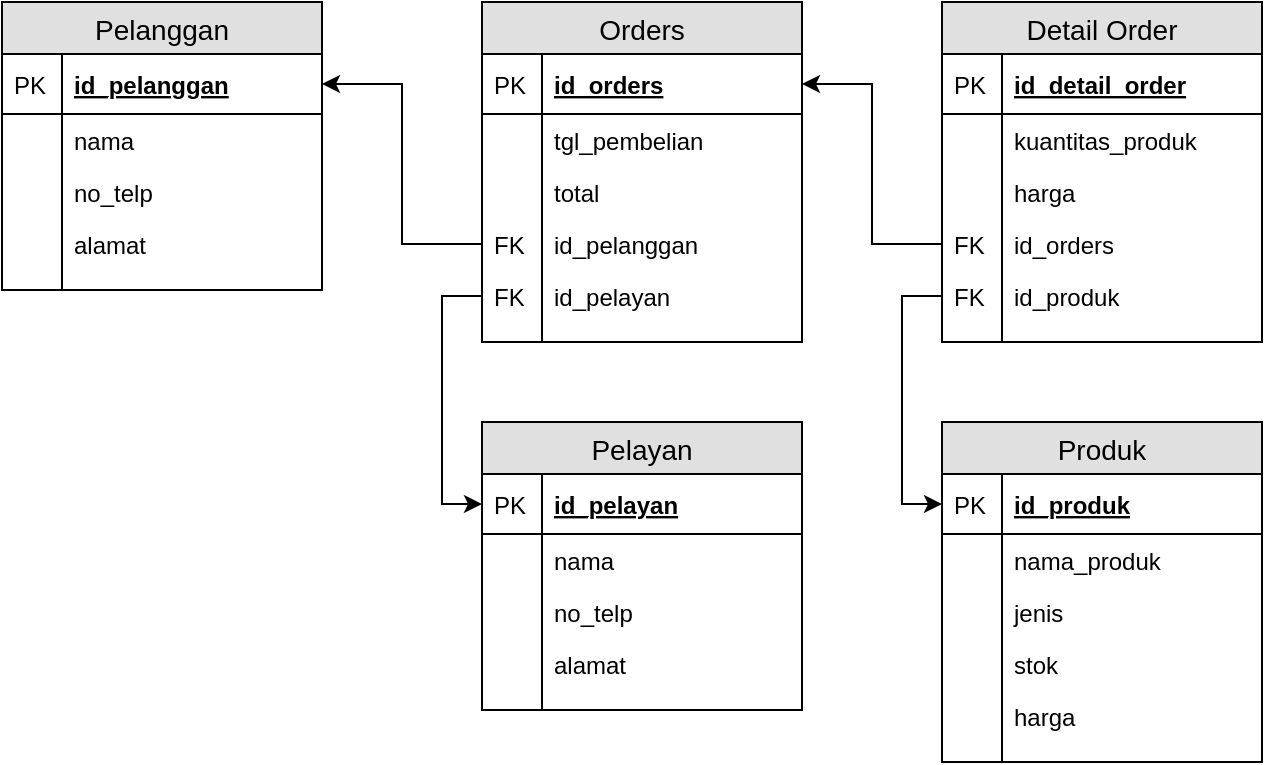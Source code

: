 <mxfile version="12.4.3" type="device" pages="1"><diagram id="r-20l6BwlZdozl5D6j7r" name="Page-1"><mxGraphModel dx="868" dy="411" grid="1" gridSize="10" guides="1" tooltips="1" connect="1" arrows="1" fold="1" page="1" pageScale="1" pageWidth="827" pageHeight="1169" math="0" shadow="0"><root><mxCell id="0"/><mxCell id="1" parent="0"/><mxCell id="B1uhL6iw2P01neQDUyFr-1" value="Pelanggan" style="swimlane;fontStyle=0;childLayout=stackLayout;horizontal=1;startSize=26;fillColor=#e0e0e0;horizontalStack=0;resizeParent=1;resizeParentMax=0;resizeLast=0;collapsible=1;marginBottom=0;swimlaneFillColor=#ffffff;align=center;fontSize=14;" parent="1" vertex="1"><mxGeometry x="150" y="160" width="160" height="144" as="geometry"/></mxCell><mxCell id="B1uhL6iw2P01neQDUyFr-2" value="id_pelanggan" style="shape=partialRectangle;top=0;left=0;right=0;bottom=1;align=left;verticalAlign=middle;fillColor=none;spacingLeft=34;spacingRight=4;overflow=hidden;rotatable=0;points=[[0,0.5],[1,0.5]];portConstraint=eastwest;dropTarget=0;fontStyle=5;fontSize=12;" parent="B1uhL6iw2P01neQDUyFr-1" vertex="1"><mxGeometry y="26" width="160" height="30" as="geometry"/></mxCell><mxCell id="B1uhL6iw2P01neQDUyFr-3" value="PK" style="shape=partialRectangle;top=0;left=0;bottom=0;fillColor=none;align=left;verticalAlign=middle;spacingLeft=4;spacingRight=4;overflow=hidden;rotatable=0;points=[];portConstraint=eastwest;part=1;fontSize=12;" parent="B1uhL6iw2P01neQDUyFr-2" vertex="1" connectable="0"><mxGeometry width="30" height="30" as="geometry"/></mxCell><mxCell id="B1uhL6iw2P01neQDUyFr-4" value="nama" style="shape=partialRectangle;top=0;left=0;right=0;bottom=0;align=left;verticalAlign=top;fillColor=none;spacingLeft=34;spacingRight=4;overflow=hidden;rotatable=0;points=[[0,0.5],[1,0.5]];portConstraint=eastwest;dropTarget=0;fontSize=12;" parent="B1uhL6iw2P01neQDUyFr-1" vertex="1"><mxGeometry y="56" width="160" height="26" as="geometry"/></mxCell><mxCell id="B1uhL6iw2P01neQDUyFr-5" value="" style="shape=partialRectangle;top=0;left=0;bottom=0;fillColor=none;align=left;verticalAlign=top;spacingLeft=4;spacingRight=4;overflow=hidden;rotatable=0;points=[];portConstraint=eastwest;part=1;fontSize=12;" parent="B1uhL6iw2P01neQDUyFr-4" vertex="1" connectable="0"><mxGeometry width="30" height="26" as="geometry"/></mxCell><mxCell id="B1uhL6iw2P01neQDUyFr-6" value="no_telp" style="shape=partialRectangle;top=0;left=0;right=0;bottom=0;align=left;verticalAlign=top;fillColor=none;spacingLeft=34;spacingRight=4;overflow=hidden;rotatable=0;points=[[0,0.5],[1,0.5]];portConstraint=eastwest;dropTarget=0;fontSize=12;" parent="B1uhL6iw2P01neQDUyFr-1" vertex="1"><mxGeometry y="82" width="160" height="26" as="geometry"/></mxCell><mxCell id="B1uhL6iw2P01neQDUyFr-7" value="" style="shape=partialRectangle;top=0;left=0;bottom=0;fillColor=none;align=left;verticalAlign=top;spacingLeft=4;spacingRight=4;overflow=hidden;rotatable=0;points=[];portConstraint=eastwest;part=1;fontSize=12;" parent="B1uhL6iw2P01neQDUyFr-6" vertex="1" connectable="0"><mxGeometry width="30" height="26" as="geometry"/></mxCell><mxCell id="B1uhL6iw2P01neQDUyFr-8" value="alamat" style="shape=partialRectangle;top=0;left=0;right=0;bottom=0;align=left;verticalAlign=top;fillColor=none;spacingLeft=34;spacingRight=4;overflow=hidden;rotatable=0;points=[[0,0.5],[1,0.5]];portConstraint=eastwest;dropTarget=0;fontSize=12;" parent="B1uhL6iw2P01neQDUyFr-1" vertex="1"><mxGeometry y="108" width="160" height="26" as="geometry"/></mxCell><mxCell id="B1uhL6iw2P01neQDUyFr-9" value="" style="shape=partialRectangle;top=0;left=0;bottom=0;fillColor=none;align=left;verticalAlign=top;spacingLeft=4;spacingRight=4;overflow=hidden;rotatable=0;points=[];portConstraint=eastwest;part=1;fontSize=12;" parent="B1uhL6iw2P01neQDUyFr-8" vertex="1" connectable="0"><mxGeometry width="30" height="26" as="geometry"/></mxCell><mxCell id="B1uhL6iw2P01neQDUyFr-10" value="" style="shape=partialRectangle;top=0;left=0;right=0;bottom=0;align=left;verticalAlign=top;fillColor=none;spacingLeft=34;spacingRight=4;overflow=hidden;rotatable=0;points=[[0,0.5],[1,0.5]];portConstraint=eastwest;dropTarget=0;fontSize=12;" parent="B1uhL6iw2P01neQDUyFr-1" vertex="1"><mxGeometry y="134" width="160" height="10" as="geometry"/></mxCell><mxCell id="B1uhL6iw2P01neQDUyFr-11" value="" style="shape=partialRectangle;top=0;left=0;bottom=0;fillColor=none;align=left;verticalAlign=top;spacingLeft=4;spacingRight=4;overflow=hidden;rotatable=0;points=[];portConstraint=eastwest;part=1;fontSize=12;" parent="B1uhL6iw2P01neQDUyFr-10" vertex="1" connectable="0"><mxGeometry width="30" height="10" as="geometry"/></mxCell><mxCell id="B1uhL6iw2P01neQDUyFr-13" value="Orders" style="swimlane;fontStyle=0;childLayout=stackLayout;horizontal=1;startSize=26;fillColor=#e0e0e0;horizontalStack=0;resizeParent=1;resizeParentMax=0;resizeLast=0;collapsible=1;marginBottom=0;swimlaneFillColor=#ffffff;align=center;fontSize=14;" parent="1" vertex="1"><mxGeometry x="390" y="160" width="160" height="170" as="geometry"><mxRectangle x="390" y="160" width="70" height="26" as="alternateBounds"/></mxGeometry></mxCell><mxCell id="B1uhL6iw2P01neQDUyFr-14" value="id_orders" style="shape=partialRectangle;top=0;left=0;right=0;bottom=1;align=left;verticalAlign=middle;fillColor=none;spacingLeft=34;spacingRight=4;overflow=hidden;rotatable=0;points=[[0,0.5],[1,0.5]];portConstraint=eastwest;dropTarget=0;fontStyle=5;fontSize=12;" parent="B1uhL6iw2P01neQDUyFr-13" vertex="1"><mxGeometry y="26" width="160" height="30" as="geometry"/></mxCell><mxCell id="B1uhL6iw2P01neQDUyFr-15" value="PK" style="shape=partialRectangle;top=0;left=0;bottom=0;fillColor=none;align=left;verticalAlign=middle;spacingLeft=4;spacingRight=4;overflow=hidden;rotatable=0;points=[];portConstraint=eastwest;part=1;fontSize=12;" parent="B1uhL6iw2P01neQDUyFr-14" vertex="1" connectable="0"><mxGeometry width="30" height="30" as="geometry"/></mxCell><mxCell id="B1uhL6iw2P01neQDUyFr-16" value="tgl_pembelian" style="shape=partialRectangle;top=0;left=0;right=0;bottom=0;align=left;verticalAlign=top;fillColor=none;spacingLeft=34;spacingRight=4;overflow=hidden;rotatable=0;points=[[0,0.5],[1,0.5]];portConstraint=eastwest;dropTarget=0;fontSize=12;" parent="B1uhL6iw2P01neQDUyFr-13" vertex="1"><mxGeometry y="56" width="160" height="26" as="geometry"/></mxCell><mxCell id="B1uhL6iw2P01neQDUyFr-17" value="" style="shape=partialRectangle;top=0;left=0;bottom=0;fillColor=none;align=left;verticalAlign=top;spacingLeft=4;spacingRight=4;overflow=hidden;rotatable=0;points=[];portConstraint=eastwest;part=1;fontSize=12;" parent="B1uhL6iw2P01neQDUyFr-16" vertex="1" connectable="0"><mxGeometry width="30" height="26" as="geometry"/></mxCell><mxCell id="B1uhL6iw2P01neQDUyFr-18" value="total" style="shape=partialRectangle;top=0;left=0;right=0;bottom=0;align=left;verticalAlign=top;fillColor=none;spacingLeft=34;spacingRight=4;overflow=hidden;rotatable=0;points=[[0,0.5],[1,0.5]];portConstraint=eastwest;dropTarget=0;fontSize=12;" parent="B1uhL6iw2P01neQDUyFr-13" vertex="1"><mxGeometry y="82" width="160" height="26" as="geometry"/></mxCell><mxCell id="B1uhL6iw2P01neQDUyFr-19" value="" style="shape=partialRectangle;top=0;left=0;bottom=0;fillColor=none;align=left;verticalAlign=top;spacingLeft=4;spacingRight=4;overflow=hidden;rotatable=0;points=[];portConstraint=eastwest;part=1;fontSize=12;" parent="B1uhL6iw2P01neQDUyFr-18" vertex="1" connectable="0"><mxGeometry width="30" height="26" as="geometry"/></mxCell><mxCell id="B1uhL6iw2P01neQDUyFr-26" value="id_pelanggan" style="shape=partialRectangle;top=0;left=0;right=0;bottom=0;align=left;verticalAlign=top;fillColor=none;spacingLeft=34;spacingRight=4;overflow=hidden;rotatable=0;points=[[0,0.5],[1,0.5]];portConstraint=eastwest;dropTarget=0;fontSize=12;" parent="B1uhL6iw2P01neQDUyFr-13" vertex="1"><mxGeometry y="108" width="160" height="26" as="geometry"/></mxCell><mxCell id="B1uhL6iw2P01neQDUyFr-27" value="FK" style="shape=partialRectangle;top=0;left=0;bottom=0;fillColor=none;align=left;verticalAlign=top;spacingLeft=4;spacingRight=4;overflow=hidden;rotatable=0;points=[];portConstraint=eastwest;part=1;fontSize=12;" parent="B1uhL6iw2P01neQDUyFr-26" vertex="1" connectable="0"><mxGeometry width="30" height="26" as="geometry"/></mxCell><mxCell id="B1uhL6iw2P01neQDUyFr-24" value="id_pelayan" style="shape=partialRectangle;top=0;left=0;right=0;bottom=0;align=left;verticalAlign=top;fillColor=none;spacingLeft=34;spacingRight=4;overflow=hidden;rotatable=0;points=[[0,0.5],[1,0.5]];portConstraint=eastwest;dropTarget=0;fontSize=12;" parent="B1uhL6iw2P01neQDUyFr-13" vertex="1"><mxGeometry y="134" width="160" height="26" as="geometry"/></mxCell><mxCell id="B1uhL6iw2P01neQDUyFr-25" value="FK" style="shape=partialRectangle;top=0;left=0;bottom=0;fillColor=none;align=left;verticalAlign=top;spacingLeft=4;spacingRight=4;overflow=hidden;rotatable=0;points=[];portConstraint=eastwest;part=1;fontSize=12;" parent="B1uhL6iw2P01neQDUyFr-24" vertex="1" connectable="0"><mxGeometry width="30" height="26" as="geometry"/></mxCell><mxCell id="B1uhL6iw2P01neQDUyFr-22" value="" style="shape=partialRectangle;top=0;left=0;right=0;bottom=0;align=left;verticalAlign=top;fillColor=none;spacingLeft=34;spacingRight=4;overflow=hidden;rotatable=0;points=[[0,0.5],[1,0.5]];portConstraint=eastwest;dropTarget=0;fontSize=12;" parent="B1uhL6iw2P01neQDUyFr-13" vertex="1"><mxGeometry y="160" width="160" height="10" as="geometry"/></mxCell><mxCell id="B1uhL6iw2P01neQDUyFr-23" value="" style="shape=partialRectangle;top=0;left=0;bottom=0;fillColor=none;align=left;verticalAlign=top;spacingLeft=4;spacingRight=4;overflow=hidden;rotatable=0;points=[];portConstraint=eastwest;part=1;fontSize=12;" parent="B1uhL6iw2P01neQDUyFr-22" vertex="1" connectable="0"><mxGeometry width="30" height="10" as="geometry"/></mxCell><mxCell id="B1uhL6iw2P01neQDUyFr-28" value="Pelayan" style="swimlane;fontStyle=0;childLayout=stackLayout;horizontal=1;startSize=26;fillColor=#e0e0e0;horizontalStack=0;resizeParent=1;resizeParentMax=0;resizeLast=0;collapsible=1;marginBottom=0;swimlaneFillColor=#ffffff;align=center;fontSize=14;" parent="1" vertex="1"><mxGeometry x="390" y="370" width="160" height="144" as="geometry"/></mxCell><mxCell id="B1uhL6iw2P01neQDUyFr-29" value="id_pelayan" style="shape=partialRectangle;top=0;left=0;right=0;bottom=1;align=left;verticalAlign=middle;fillColor=none;spacingLeft=34;spacingRight=4;overflow=hidden;rotatable=0;points=[[0,0.5],[1,0.5]];portConstraint=eastwest;dropTarget=0;fontStyle=5;fontSize=12;" parent="B1uhL6iw2P01neQDUyFr-28" vertex="1"><mxGeometry y="26" width="160" height="30" as="geometry"/></mxCell><mxCell id="B1uhL6iw2P01neQDUyFr-30" value="PK" style="shape=partialRectangle;top=0;left=0;bottom=0;fillColor=none;align=left;verticalAlign=middle;spacingLeft=4;spacingRight=4;overflow=hidden;rotatable=0;points=[];portConstraint=eastwest;part=1;fontSize=12;" parent="B1uhL6iw2P01neQDUyFr-29" vertex="1" connectable="0"><mxGeometry width="30" height="30" as="geometry"/></mxCell><mxCell id="B1uhL6iw2P01neQDUyFr-31" value="nama" style="shape=partialRectangle;top=0;left=0;right=0;bottom=0;align=left;verticalAlign=top;fillColor=none;spacingLeft=34;spacingRight=4;overflow=hidden;rotatable=0;points=[[0,0.5],[1,0.5]];portConstraint=eastwest;dropTarget=0;fontSize=12;" parent="B1uhL6iw2P01neQDUyFr-28" vertex="1"><mxGeometry y="56" width="160" height="26" as="geometry"/></mxCell><mxCell id="B1uhL6iw2P01neQDUyFr-32" value="" style="shape=partialRectangle;top=0;left=0;bottom=0;fillColor=none;align=left;verticalAlign=top;spacingLeft=4;spacingRight=4;overflow=hidden;rotatable=0;points=[];portConstraint=eastwest;part=1;fontSize=12;" parent="B1uhL6iw2P01neQDUyFr-31" vertex="1" connectable="0"><mxGeometry width="30" height="26" as="geometry"/></mxCell><mxCell id="B1uhL6iw2P01neQDUyFr-33" value="no_telp" style="shape=partialRectangle;top=0;left=0;right=0;bottom=0;align=left;verticalAlign=top;fillColor=none;spacingLeft=34;spacingRight=4;overflow=hidden;rotatable=0;points=[[0,0.5],[1,0.5]];portConstraint=eastwest;dropTarget=0;fontSize=12;" parent="B1uhL6iw2P01neQDUyFr-28" vertex="1"><mxGeometry y="82" width="160" height="26" as="geometry"/></mxCell><mxCell id="B1uhL6iw2P01neQDUyFr-34" value="" style="shape=partialRectangle;top=0;left=0;bottom=0;fillColor=none;align=left;verticalAlign=top;spacingLeft=4;spacingRight=4;overflow=hidden;rotatable=0;points=[];portConstraint=eastwest;part=1;fontSize=12;" parent="B1uhL6iw2P01neQDUyFr-33" vertex="1" connectable="0"><mxGeometry width="30" height="26" as="geometry"/></mxCell><mxCell id="B1uhL6iw2P01neQDUyFr-35" value="alamat" style="shape=partialRectangle;top=0;left=0;right=0;bottom=0;align=left;verticalAlign=top;fillColor=none;spacingLeft=34;spacingRight=4;overflow=hidden;rotatable=0;points=[[0,0.5],[1,0.5]];portConstraint=eastwest;dropTarget=0;fontSize=12;" parent="B1uhL6iw2P01neQDUyFr-28" vertex="1"><mxGeometry y="108" width="160" height="26" as="geometry"/></mxCell><mxCell id="B1uhL6iw2P01neQDUyFr-36" value="" style="shape=partialRectangle;top=0;left=0;bottom=0;fillColor=none;align=left;verticalAlign=top;spacingLeft=4;spacingRight=4;overflow=hidden;rotatable=0;points=[];portConstraint=eastwest;part=1;fontSize=12;" parent="B1uhL6iw2P01neQDUyFr-35" vertex="1" connectable="0"><mxGeometry width="30" height="26" as="geometry"/></mxCell><mxCell id="B1uhL6iw2P01neQDUyFr-37" value="" style="shape=partialRectangle;top=0;left=0;right=0;bottom=0;align=left;verticalAlign=top;fillColor=none;spacingLeft=34;spacingRight=4;overflow=hidden;rotatable=0;points=[[0,0.5],[1,0.5]];portConstraint=eastwest;dropTarget=0;fontSize=12;" parent="B1uhL6iw2P01neQDUyFr-28" vertex="1"><mxGeometry y="134" width="160" height="10" as="geometry"/></mxCell><mxCell id="B1uhL6iw2P01neQDUyFr-38" value="" style="shape=partialRectangle;top=0;left=0;bottom=0;fillColor=none;align=left;verticalAlign=top;spacingLeft=4;spacingRight=4;overflow=hidden;rotatable=0;points=[];portConstraint=eastwest;part=1;fontSize=12;" parent="B1uhL6iw2P01neQDUyFr-37" vertex="1" connectable="0"><mxGeometry width="30" height="10" as="geometry"/></mxCell><mxCell id="B1uhL6iw2P01neQDUyFr-39" value="Produk" style="swimlane;fontStyle=0;childLayout=stackLayout;horizontal=1;startSize=26;fillColor=#e0e0e0;horizontalStack=0;resizeParent=1;resizeParentMax=0;resizeLast=0;collapsible=1;marginBottom=0;swimlaneFillColor=#ffffff;align=center;fontSize=14;" parent="1" vertex="1"><mxGeometry x="620" y="370" width="160" height="170" as="geometry"/></mxCell><mxCell id="B1uhL6iw2P01neQDUyFr-40" value="id_produk" style="shape=partialRectangle;top=0;left=0;right=0;bottom=1;align=left;verticalAlign=middle;fillColor=none;spacingLeft=34;spacingRight=4;overflow=hidden;rotatable=0;points=[[0,0.5],[1,0.5]];portConstraint=eastwest;dropTarget=0;fontStyle=5;fontSize=12;" parent="B1uhL6iw2P01neQDUyFr-39" vertex="1"><mxGeometry y="26" width="160" height="30" as="geometry"/></mxCell><mxCell id="B1uhL6iw2P01neQDUyFr-41" value="PK" style="shape=partialRectangle;top=0;left=0;bottom=0;fillColor=none;align=left;verticalAlign=middle;spacingLeft=4;spacingRight=4;overflow=hidden;rotatable=0;points=[];portConstraint=eastwest;part=1;fontSize=12;" parent="B1uhL6iw2P01neQDUyFr-40" vertex="1" connectable="0"><mxGeometry width="30" height="30" as="geometry"/></mxCell><mxCell id="B1uhL6iw2P01neQDUyFr-42" value="nama_produk" style="shape=partialRectangle;top=0;left=0;right=0;bottom=0;align=left;verticalAlign=top;fillColor=none;spacingLeft=34;spacingRight=4;overflow=hidden;rotatable=0;points=[[0,0.5],[1,0.5]];portConstraint=eastwest;dropTarget=0;fontSize=12;" parent="B1uhL6iw2P01neQDUyFr-39" vertex="1"><mxGeometry y="56" width="160" height="26" as="geometry"/></mxCell><mxCell id="B1uhL6iw2P01neQDUyFr-43" value="" style="shape=partialRectangle;top=0;left=0;bottom=0;fillColor=none;align=left;verticalAlign=top;spacingLeft=4;spacingRight=4;overflow=hidden;rotatable=0;points=[];portConstraint=eastwest;part=1;fontSize=12;" parent="B1uhL6iw2P01neQDUyFr-42" vertex="1" connectable="0"><mxGeometry width="30" height="26" as="geometry"/></mxCell><mxCell id="B1uhL6iw2P01neQDUyFr-44" value="jenis" style="shape=partialRectangle;top=0;left=0;right=0;bottom=0;align=left;verticalAlign=top;fillColor=none;spacingLeft=34;spacingRight=4;overflow=hidden;rotatable=0;points=[[0,0.5],[1,0.5]];portConstraint=eastwest;dropTarget=0;fontSize=12;" parent="B1uhL6iw2P01neQDUyFr-39" vertex="1"><mxGeometry y="82" width="160" height="26" as="geometry"/></mxCell><mxCell id="B1uhL6iw2P01neQDUyFr-45" value="" style="shape=partialRectangle;top=0;left=0;bottom=0;fillColor=none;align=left;verticalAlign=top;spacingLeft=4;spacingRight=4;overflow=hidden;rotatable=0;points=[];portConstraint=eastwest;part=1;fontSize=12;" parent="B1uhL6iw2P01neQDUyFr-44" vertex="1" connectable="0"><mxGeometry width="30" height="26" as="geometry"/></mxCell><mxCell id="B1uhL6iw2P01neQDUyFr-50" value="stok" style="shape=partialRectangle;top=0;left=0;right=0;bottom=0;align=left;verticalAlign=top;fillColor=none;spacingLeft=34;spacingRight=4;overflow=hidden;rotatable=0;points=[[0,0.5],[1,0.5]];portConstraint=eastwest;dropTarget=0;fontSize=12;" parent="B1uhL6iw2P01neQDUyFr-39" vertex="1"><mxGeometry y="108" width="160" height="26" as="geometry"/></mxCell><mxCell id="B1uhL6iw2P01neQDUyFr-51" value="" style="shape=partialRectangle;top=0;left=0;bottom=0;fillColor=none;align=left;verticalAlign=top;spacingLeft=4;spacingRight=4;overflow=hidden;rotatable=0;points=[];portConstraint=eastwest;part=1;fontSize=12;" parent="B1uhL6iw2P01neQDUyFr-50" vertex="1" connectable="0"><mxGeometry width="30" height="26" as="geometry"/></mxCell><mxCell id="B1uhL6iw2P01neQDUyFr-46" value="harga" style="shape=partialRectangle;top=0;left=0;right=0;bottom=0;align=left;verticalAlign=top;fillColor=none;spacingLeft=34;spacingRight=4;overflow=hidden;rotatable=0;points=[[0,0.5],[1,0.5]];portConstraint=eastwest;dropTarget=0;fontSize=12;" parent="B1uhL6iw2P01neQDUyFr-39" vertex="1"><mxGeometry y="134" width="160" height="26" as="geometry"/></mxCell><mxCell id="B1uhL6iw2P01neQDUyFr-47" value="" style="shape=partialRectangle;top=0;left=0;bottom=0;fillColor=none;align=left;verticalAlign=top;spacingLeft=4;spacingRight=4;overflow=hidden;rotatable=0;points=[];portConstraint=eastwest;part=1;fontSize=12;" parent="B1uhL6iw2P01neQDUyFr-46" vertex="1" connectable="0"><mxGeometry width="30" height="26" as="geometry"/></mxCell><mxCell id="B1uhL6iw2P01neQDUyFr-48" value="" style="shape=partialRectangle;top=0;left=0;right=0;bottom=0;align=left;verticalAlign=top;fillColor=none;spacingLeft=34;spacingRight=4;overflow=hidden;rotatable=0;points=[[0,0.5],[1,0.5]];portConstraint=eastwest;dropTarget=0;fontSize=12;" parent="B1uhL6iw2P01neQDUyFr-39" vertex="1"><mxGeometry y="160" width="160" height="10" as="geometry"/></mxCell><mxCell id="B1uhL6iw2P01neQDUyFr-49" value="" style="shape=partialRectangle;top=0;left=0;bottom=0;fillColor=none;align=left;verticalAlign=top;spacingLeft=4;spacingRight=4;overflow=hidden;rotatable=0;points=[];portConstraint=eastwest;part=1;fontSize=12;" parent="B1uhL6iw2P01neQDUyFr-48" vertex="1" connectable="0"><mxGeometry width="30" height="10" as="geometry"/></mxCell><mxCell id="B1uhL6iw2P01neQDUyFr-52" value="Detail Order" style="swimlane;fontStyle=0;childLayout=stackLayout;horizontal=1;startSize=26;fillColor=#e0e0e0;horizontalStack=0;resizeParent=1;resizeParentMax=0;resizeLast=0;collapsible=1;marginBottom=0;swimlaneFillColor=#ffffff;align=center;fontSize=14;" parent="1" vertex="1"><mxGeometry x="620" y="160" width="160" height="170" as="geometry"><mxRectangle x="390" y="160" width="70" height="26" as="alternateBounds"/></mxGeometry></mxCell><mxCell id="B1uhL6iw2P01neQDUyFr-53" value="id_detail_order" style="shape=partialRectangle;top=0;left=0;right=0;bottom=1;align=left;verticalAlign=middle;fillColor=none;spacingLeft=34;spacingRight=4;overflow=hidden;rotatable=0;points=[[0,0.5],[1,0.5]];portConstraint=eastwest;dropTarget=0;fontStyle=5;fontSize=12;" parent="B1uhL6iw2P01neQDUyFr-52" vertex="1"><mxGeometry y="26" width="160" height="30" as="geometry"/></mxCell><mxCell id="B1uhL6iw2P01neQDUyFr-54" value="PK" style="shape=partialRectangle;top=0;left=0;bottom=0;fillColor=none;align=left;verticalAlign=middle;spacingLeft=4;spacingRight=4;overflow=hidden;rotatable=0;points=[];portConstraint=eastwest;part=1;fontSize=12;" parent="B1uhL6iw2P01neQDUyFr-53" vertex="1" connectable="0"><mxGeometry width="30" height="30" as="geometry"/></mxCell><mxCell id="B1uhL6iw2P01neQDUyFr-55" value="kuantitas_produk" style="shape=partialRectangle;top=0;left=0;right=0;bottom=0;align=left;verticalAlign=top;fillColor=none;spacingLeft=34;spacingRight=4;overflow=hidden;rotatable=0;points=[[0,0.5],[1,0.5]];portConstraint=eastwest;dropTarget=0;fontSize=12;" parent="B1uhL6iw2P01neQDUyFr-52" vertex="1"><mxGeometry y="56" width="160" height="26" as="geometry"/></mxCell><mxCell id="B1uhL6iw2P01neQDUyFr-56" value="" style="shape=partialRectangle;top=0;left=0;bottom=0;fillColor=none;align=left;verticalAlign=top;spacingLeft=4;spacingRight=4;overflow=hidden;rotatable=0;points=[];portConstraint=eastwest;part=1;fontSize=12;" parent="B1uhL6iw2P01neQDUyFr-55" vertex="1" connectable="0"><mxGeometry width="30" height="26" as="geometry"/></mxCell><mxCell id="kRuWALhrfprPTTLsgOxP-6" value="harga" style="shape=partialRectangle;top=0;left=0;right=0;bottom=0;align=left;verticalAlign=top;fillColor=none;spacingLeft=34;spacingRight=4;overflow=hidden;rotatable=0;points=[[0,0.5],[1,0.5]];portConstraint=eastwest;dropTarget=0;fontSize=12;" vertex="1" parent="B1uhL6iw2P01neQDUyFr-52"><mxGeometry y="82" width="160" height="26" as="geometry"/></mxCell><mxCell id="kRuWALhrfprPTTLsgOxP-7" value="" style="shape=partialRectangle;top=0;left=0;bottom=0;fillColor=none;align=left;verticalAlign=top;spacingLeft=4;spacingRight=4;overflow=hidden;rotatable=0;points=[];portConstraint=eastwest;part=1;fontSize=12;" vertex="1" connectable="0" parent="kRuWALhrfprPTTLsgOxP-6"><mxGeometry width="30" height="26" as="geometry"/></mxCell><mxCell id="B1uhL6iw2P01neQDUyFr-61" value="id_orders" style="shape=partialRectangle;top=0;left=0;right=0;bottom=0;align=left;verticalAlign=top;fillColor=none;spacingLeft=34;spacingRight=4;overflow=hidden;rotatable=0;points=[[0,0.5],[1,0.5]];portConstraint=eastwest;dropTarget=0;fontSize=12;" parent="B1uhL6iw2P01neQDUyFr-52" vertex="1"><mxGeometry y="108" width="160" height="26" as="geometry"/></mxCell><mxCell id="B1uhL6iw2P01neQDUyFr-62" value="FK" style="shape=partialRectangle;top=0;left=0;bottom=0;fillColor=none;align=left;verticalAlign=top;spacingLeft=4;spacingRight=4;overflow=hidden;rotatable=0;points=[];portConstraint=eastwest;part=1;fontSize=12;" parent="B1uhL6iw2P01neQDUyFr-61" vertex="1" connectable="0"><mxGeometry width="30" height="26" as="geometry"/></mxCell><mxCell id="B1uhL6iw2P01neQDUyFr-63" value="id_produk" style="shape=partialRectangle;top=0;left=0;right=0;bottom=0;align=left;verticalAlign=top;fillColor=none;spacingLeft=34;spacingRight=4;overflow=hidden;rotatable=0;points=[[0,0.5],[1,0.5]];portConstraint=eastwest;dropTarget=0;fontSize=12;" parent="B1uhL6iw2P01neQDUyFr-52" vertex="1"><mxGeometry y="134" width="160" height="26" as="geometry"/></mxCell><mxCell id="B1uhL6iw2P01neQDUyFr-64" value="FK" style="shape=partialRectangle;top=0;left=0;bottom=0;fillColor=none;align=left;verticalAlign=top;spacingLeft=4;spacingRight=4;overflow=hidden;rotatable=0;points=[];portConstraint=eastwest;part=1;fontSize=12;" parent="B1uhL6iw2P01neQDUyFr-63" vertex="1" connectable="0"><mxGeometry width="30" height="26" as="geometry"/></mxCell><mxCell id="B1uhL6iw2P01neQDUyFr-65" value="" style="shape=partialRectangle;top=0;left=0;right=0;bottom=0;align=left;verticalAlign=top;fillColor=none;spacingLeft=34;spacingRight=4;overflow=hidden;rotatable=0;points=[[0,0.5],[1,0.5]];portConstraint=eastwest;dropTarget=0;fontSize=12;" parent="B1uhL6iw2P01neQDUyFr-52" vertex="1"><mxGeometry y="160" width="160" height="10" as="geometry"/></mxCell><mxCell id="B1uhL6iw2P01neQDUyFr-66" value="" style="shape=partialRectangle;top=0;left=0;bottom=0;fillColor=none;align=left;verticalAlign=top;spacingLeft=4;spacingRight=4;overflow=hidden;rotatable=0;points=[];portConstraint=eastwest;part=1;fontSize=12;" parent="B1uhL6iw2P01neQDUyFr-65" vertex="1" connectable="0"><mxGeometry width="30" height="10" as="geometry"/></mxCell><mxCell id="B1uhL6iw2P01neQDUyFr-67" style="edgeStyle=orthogonalEdgeStyle;rounded=0;orthogonalLoop=1;jettySize=auto;html=1;entryX=1;entryY=0.5;entryDx=0;entryDy=0;" parent="1" source="B1uhL6iw2P01neQDUyFr-26" target="B1uhL6iw2P01neQDUyFr-2" edge="1"><mxGeometry relative="1" as="geometry"/></mxCell><mxCell id="B1uhL6iw2P01neQDUyFr-68" style="edgeStyle=orthogonalEdgeStyle;rounded=0;orthogonalLoop=1;jettySize=auto;html=1;entryX=0;entryY=0.5;entryDx=0;entryDy=0;" parent="1" source="B1uhL6iw2P01neQDUyFr-24" target="B1uhL6iw2P01neQDUyFr-29" edge="1"><mxGeometry relative="1" as="geometry"/></mxCell><mxCell id="B1uhL6iw2P01neQDUyFr-69" style="edgeStyle=orthogonalEdgeStyle;rounded=0;orthogonalLoop=1;jettySize=auto;html=1;entryX=1;entryY=0.5;entryDx=0;entryDy=0;" parent="1" source="B1uhL6iw2P01neQDUyFr-61" target="B1uhL6iw2P01neQDUyFr-14" edge="1"><mxGeometry relative="1" as="geometry"/></mxCell><mxCell id="kRuWALhrfprPTTLsgOxP-5" style="edgeStyle=orthogonalEdgeStyle;rounded=0;orthogonalLoop=1;jettySize=auto;html=1;exitX=0;exitY=0.5;exitDx=0;exitDy=0;entryX=0;entryY=0.5;entryDx=0;entryDy=0;endArrow=classic;endFill=1;" edge="1" parent="1" source="B1uhL6iw2P01neQDUyFr-63" target="B1uhL6iw2P01neQDUyFr-40"><mxGeometry relative="1" as="geometry"/></mxCell></root></mxGraphModel></diagram></mxfile>